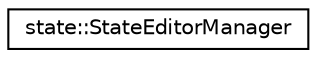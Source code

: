 digraph "Graphical Class Hierarchy"
{
 // LATEX_PDF_SIZE
  edge [fontname="Helvetica",fontsize="10",labelfontname="Helvetica",labelfontsize="10"];
  node [fontname="Helvetica",fontsize="10",shape=record];
  rankdir="LR";
  Node0 [label="state::StateEditorManager",height=0.2,width=0.4,color="black", fillcolor="white", style="filled",URL="$classstate_1_1StateEditorManager.html",tooltip=" "];
}
